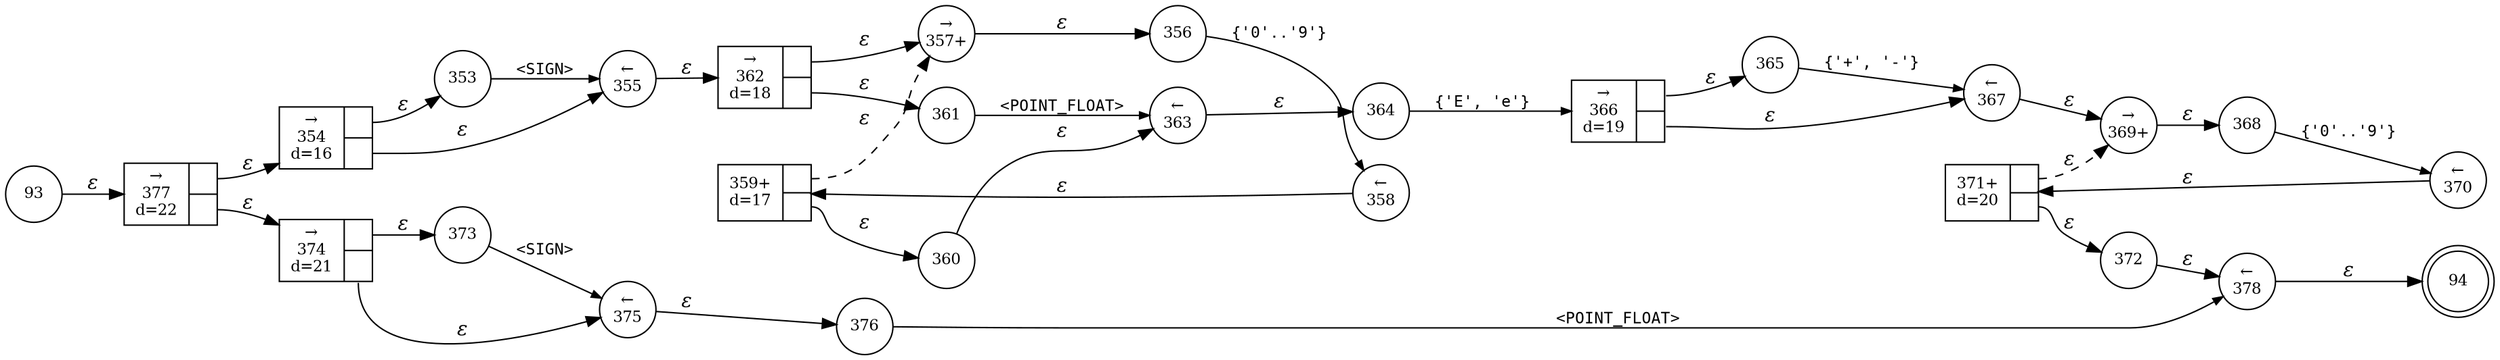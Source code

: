 digraph ATN {
rankdir=LR;
s94[fontsize=11, label="94", shape=doublecircle, fixedsize=true, width=.6];
s93[fontsize=11,label="93", shape=circle, fixedsize=true, width=.55, peripheries=1];
s353[fontsize=11,label="353", shape=circle, fixedsize=true, width=.55, peripheries=1];
s354[fontsize=11,label="{&rarr;\n354\nd=16|{<p0>|<p1>}}", shape=record, fixedsize=false, peripheries=1];
s355[fontsize=11,label="&larr;\n355", shape=circle, fixedsize=true, width=.55, peripheries=1];
s356[fontsize=11,label="356", shape=circle, fixedsize=true, width=.55, peripheries=1];
s357[fontsize=11,label="&rarr;\n357+", shape=circle, fixedsize=true, width=.55, peripheries=1];
s358[fontsize=11,label="&larr;\n358", shape=circle, fixedsize=true, width=.55, peripheries=1];
s359[fontsize=11,label="{359+\nd=17|{<p0>|<p1>}}", shape=record, fixedsize=false, peripheries=1];
s360[fontsize=11,label="360", shape=circle, fixedsize=true, width=.55, peripheries=1];
s361[fontsize=11,label="361", shape=circle, fixedsize=true, width=.55, peripheries=1];
s362[fontsize=11,label="{&rarr;\n362\nd=18|{<p0>|<p1>}}", shape=record, fixedsize=false, peripheries=1];
s363[fontsize=11,label="&larr;\n363", shape=circle, fixedsize=true, width=.55, peripheries=1];
s364[fontsize=11,label="364", shape=circle, fixedsize=true, width=.55, peripheries=1];
s365[fontsize=11,label="365", shape=circle, fixedsize=true, width=.55, peripheries=1];
s366[fontsize=11,label="{&rarr;\n366\nd=19|{<p0>|<p1>}}", shape=record, fixedsize=false, peripheries=1];
s367[fontsize=11,label="&larr;\n367", shape=circle, fixedsize=true, width=.55, peripheries=1];
s368[fontsize=11,label="368", shape=circle, fixedsize=true, width=.55, peripheries=1];
s369[fontsize=11,label="&rarr;\n369+", shape=circle, fixedsize=true, width=.55, peripheries=1];
s370[fontsize=11,label="&larr;\n370", shape=circle, fixedsize=true, width=.55, peripheries=1];
s371[fontsize=11,label="{371+\nd=20|{<p0>|<p1>}}", shape=record, fixedsize=false, peripheries=1];
s372[fontsize=11,label="372", shape=circle, fixedsize=true, width=.55, peripheries=1];
s373[fontsize=11,label="373", shape=circle, fixedsize=true, width=.55, peripheries=1];
s374[fontsize=11,label="{&rarr;\n374\nd=21|{<p0>|<p1>}}", shape=record, fixedsize=false, peripheries=1];
s375[fontsize=11,label="&larr;\n375", shape=circle, fixedsize=true, width=.55, peripheries=1];
s376[fontsize=11,label="376", shape=circle, fixedsize=true, width=.55, peripheries=1];
s377[fontsize=11,label="{&rarr;\n377\nd=22|{<p0>|<p1>}}", shape=record, fixedsize=false, peripheries=1];
s378[fontsize=11,label="&larr;\n378", shape=circle, fixedsize=true, width=.55, peripheries=1];
s93 -> s377 [fontname="Times-Italic", label="&epsilon;"];
s377:p0 -> s354 [fontname="Times-Italic", label="&epsilon;"];
s377:p1 -> s374 [fontname="Times-Italic", label="&epsilon;"];
s354:p0 -> s353 [fontname="Times-Italic", label="&epsilon;"];
s354:p1 -> s355 [fontname="Times-Italic", label="&epsilon;"];
s374:p0 -> s373 [fontname="Times-Italic", label="&epsilon;"];
s374:p1 -> s375 [fontname="Times-Italic", label="&epsilon;"];
s353 -> s355 [fontsize=11, fontname="Courier", arrowsize=.7, label = "<SIGN>", arrowhead = normal];
s355 -> s362 [fontname="Times-Italic", label="&epsilon;"];
s373 -> s375 [fontsize=11, fontname="Courier", arrowsize=.7, label = "<SIGN>", arrowhead = normal];
s375 -> s376 [fontname="Times-Italic", label="&epsilon;"];
s362:p0 -> s357 [fontname="Times-Italic", label="&epsilon;"];
s362:p1 -> s361 [fontname="Times-Italic", label="&epsilon;"];
s376 -> s378 [fontsize=11, fontname="Courier", arrowsize=.7, label = "<POINT_FLOAT>", arrowhead = normal];
s357 -> s356 [fontname="Times-Italic", label="&epsilon;"];
s361 -> s363 [fontsize=11, fontname="Courier", arrowsize=.7, label = "<POINT_FLOAT>", arrowhead = normal];
s378 -> s94 [fontname="Times-Italic", label="&epsilon;"];
s356 -> s358 [fontsize=11, fontname="Courier", arrowsize=.7, label = "{'0'..'9'}", arrowhead = normal];
s363 -> s364 [fontname="Times-Italic", label="&epsilon;"];
s358 -> s359 [fontname="Times-Italic", label="&epsilon;"];
s364 -> s366 [fontsize=11, fontname="Courier", arrowsize=.7, label = "{'E', 'e'}", arrowhead = normal];
s359:p0 -> s357 [fontname="Times-Italic", label="&epsilon;", style="dashed"];
s359:p1 -> s360 [fontname="Times-Italic", label="&epsilon;"];
s366:p0 -> s365 [fontname="Times-Italic", label="&epsilon;"];
s366:p1 -> s367 [fontname="Times-Italic", label="&epsilon;"];
s360 -> s363 [fontname="Times-Italic", label="&epsilon;"];
s365 -> s367 [fontsize=11, fontname="Courier", arrowsize=.7, label = "{'+', '-'}", arrowhead = normal];
s367 -> s369 [fontname="Times-Italic", label="&epsilon;"];
s369 -> s368 [fontname="Times-Italic", label="&epsilon;"];
s368 -> s370 [fontsize=11, fontname="Courier", arrowsize=.7, label = "{'0'..'9'}", arrowhead = normal];
s370 -> s371 [fontname="Times-Italic", label="&epsilon;"];
s371:p0 -> s369 [fontname="Times-Italic", label="&epsilon;", style="dashed"];
s371:p1 -> s372 [fontname="Times-Italic", label="&epsilon;"];
s372 -> s378 [fontname="Times-Italic", label="&epsilon;"];
}